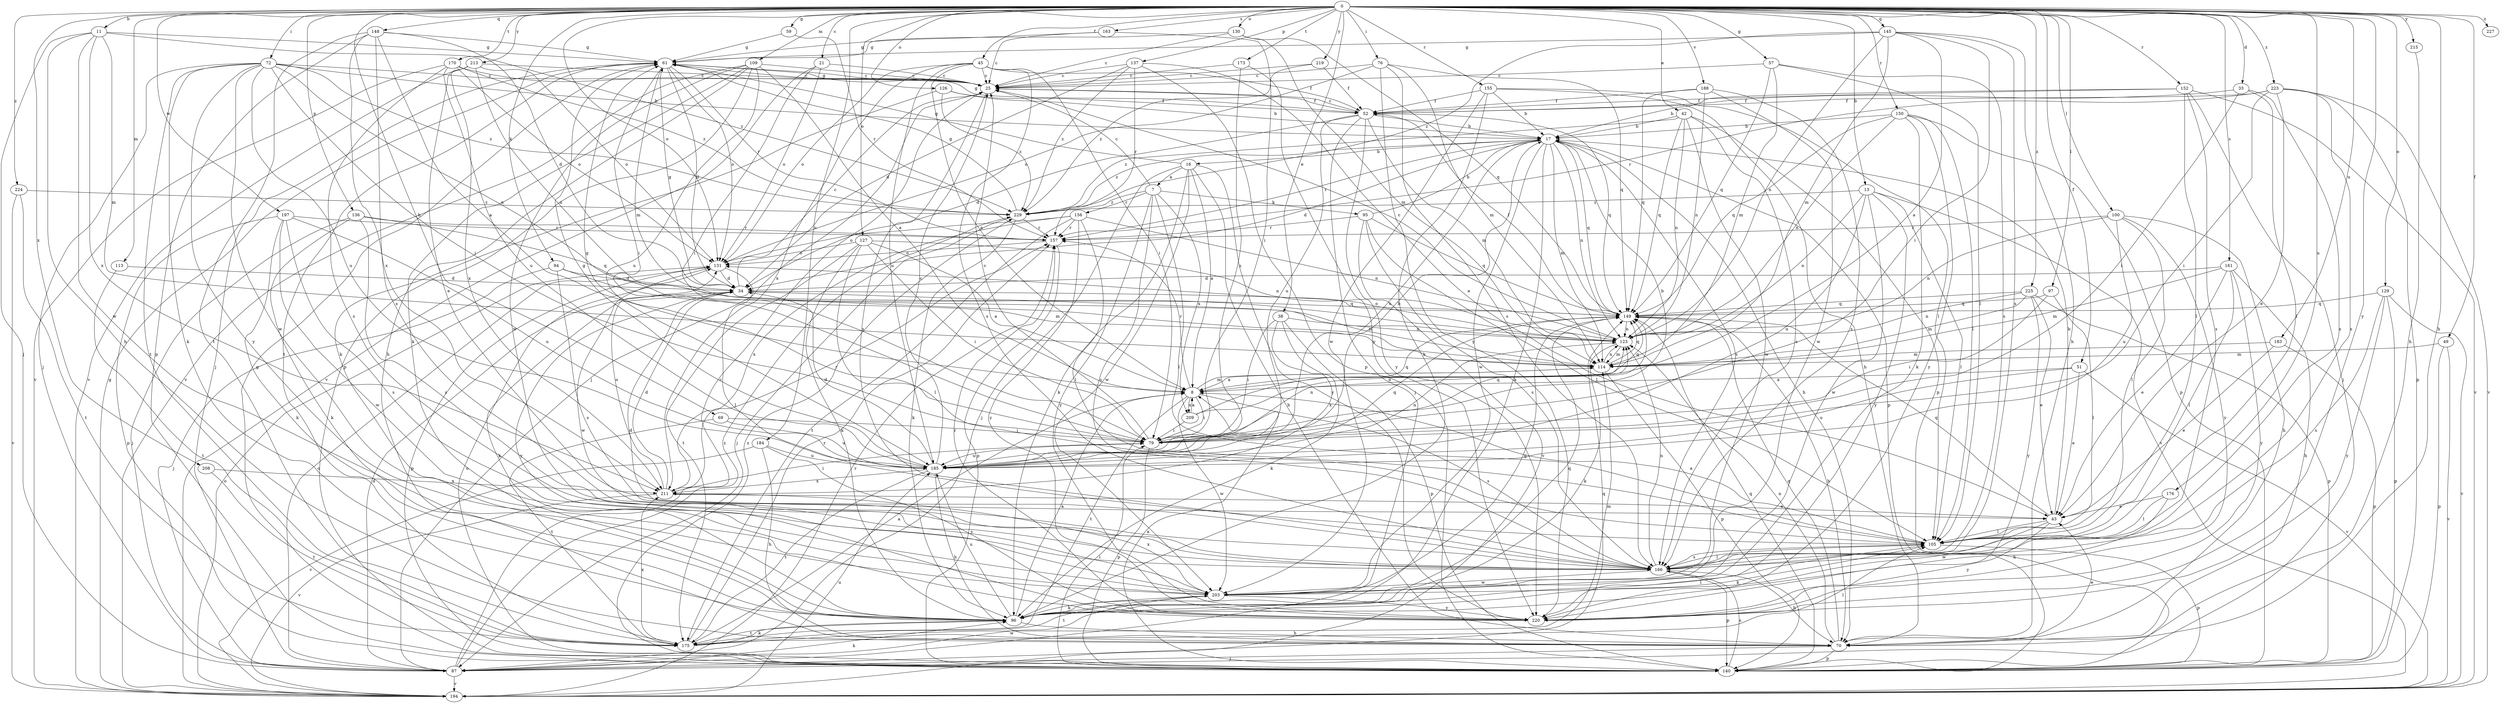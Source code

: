 strict digraph  {
0;
7;
8;
11;
13;
16;
17;
21;
25;
33;
34;
38;
42;
43;
45;
49;
51;
52;
57;
59;
61;
69;
70;
72;
76;
79;
87;
94;
95;
96;
97;
100;
105;
109;
113;
114;
123;
126;
127;
129;
130;
131;
136;
137;
140;
145;
148;
149;
150;
152;
155;
156;
157;
161;
163;
166;
170;
173;
175;
176;
183;
184;
185;
188;
194;
197;
203;
208;
209;
211;
213;
215;
219;
220;
223;
224;
225;
227;
229;
0 -> 11  [label=b];
0 -> 13  [label=b];
0 -> 21  [label=c];
0 -> 33  [label=d];
0 -> 38  [label=e];
0 -> 42  [label=e];
0 -> 45  [label=f];
0 -> 49  [label=f];
0 -> 51  [label=f];
0 -> 57  [label=g];
0 -> 59  [label=g];
0 -> 69  [label=h];
0 -> 70  [label=h];
0 -> 72  [label=i];
0 -> 76  [label=i];
0 -> 94  [label=k];
0 -> 97  [label=l];
0 -> 100  [label=l];
0 -> 109  [label=m];
0 -> 113  [label=m];
0 -> 126  [label=o];
0 -> 127  [label=o];
0 -> 129  [label=o];
0 -> 130  [label=o];
0 -> 131  [label=o];
0 -> 136  [label=p];
0 -> 137  [label=p];
0 -> 145  [label=q];
0 -> 148  [label=q];
0 -> 150  [label=r];
0 -> 152  [label=r];
0 -> 155  [label=r];
0 -> 161  [label=s];
0 -> 163  [label=s];
0 -> 170  [label=t];
0 -> 173  [label=t];
0 -> 176  [label=u];
0 -> 183  [label=u];
0 -> 184  [label=u];
0 -> 188  [label=v];
0 -> 197  [label=w];
0 -> 208  [label=x];
0 -> 213  [label=y];
0 -> 215  [label=y];
0 -> 219  [label=y];
0 -> 220  [label=y];
0 -> 223  [label=z];
0 -> 224  [label=z];
0 -> 225  [label=z];
0 -> 227  [label=z];
7 -> 25  [label=c];
7 -> 95  [label=k];
7 -> 105  [label=l];
7 -> 156  [label=r];
7 -> 166  [label=s];
7 -> 209  [label=x];
7 -> 220  [label=y];
7 -> 229  [label=z];
8 -> 79  [label=i];
8 -> 114  [label=m];
8 -> 149  [label=q];
8 -> 157  [label=r];
8 -> 166  [label=s];
8 -> 175  [label=t];
8 -> 203  [label=w];
8 -> 209  [label=x];
11 -> 61  [label=g];
11 -> 70  [label=h];
11 -> 87  [label=j];
11 -> 114  [label=m];
11 -> 203  [label=w];
11 -> 211  [label=x];
11 -> 229  [label=z];
13 -> 105  [label=l];
13 -> 123  [label=n];
13 -> 185  [label=u];
13 -> 194  [label=v];
13 -> 203  [label=w];
13 -> 220  [label=y];
13 -> 229  [label=z];
16 -> 7  [label=a];
16 -> 8  [label=a];
16 -> 61  [label=g];
16 -> 70  [label=h];
16 -> 87  [label=j];
16 -> 96  [label=k];
16 -> 203  [label=w];
16 -> 220  [label=y];
17 -> 16  [label=b];
17 -> 34  [label=d];
17 -> 70  [label=h];
17 -> 96  [label=k];
17 -> 114  [label=m];
17 -> 123  [label=n];
17 -> 140  [label=p];
17 -> 149  [label=q];
17 -> 157  [label=r];
17 -> 166  [label=s];
17 -> 185  [label=u];
17 -> 203  [label=w];
17 -> 229  [label=z];
21 -> 25  [label=c];
21 -> 79  [label=i];
21 -> 131  [label=o];
21 -> 194  [label=v];
25 -> 52  [label=f];
25 -> 61  [label=g];
25 -> 87  [label=j];
25 -> 166  [label=s];
33 -> 52  [label=f];
33 -> 79  [label=i];
33 -> 105  [label=l];
33 -> 166  [label=s];
34 -> 25  [label=c];
34 -> 61  [label=g];
34 -> 96  [label=k];
34 -> 114  [label=m];
34 -> 149  [label=q];
34 -> 220  [label=y];
38 -> 79  [label=i];
38 -> 96  [label=k];
38 -> 123  [label=n];
38 -> 140  [label=p];
38 -> 211  [label=x];
42 -> 17  [label=b];
42 -> 123  [label=n];
42 -> 140  [label=p];
42 -> 149  [label=q];
42 -> 166  [label=s];
42 -> 203  [label=w];
42 -> 229  [label=z];
43 -> 17  [label=b];
43 -> 105  [label=l];
43 -> 149  [label=q];
43 -> 203  [label=w];
43 -> 220  [label=y];
45 -> 8  [label=a];
45 -> 25  [label=c];
45 -> 52  [label=f];
45 -> 79  [label=i];
45 -> 131  [label=o];
45 -> 166  [label=s];
45 -> 185  [label=u];
45 -> 211  [label=x];
49 -> 114  [label=m];
49 -> 140  [label=p];
49 -> 194  [label=v];
51 -> 8  [label=a];
51 -> 43  [label=e];
51 -> 185  [label=u];
51 -> 194  [label=v];
52 -> 17  [label=b];
52 -> 25  [label=c];
52 -> 34  [label=d];
52 -> 61  [label=g];
52 -> 87  [label=j];
52 -> 114  [label=m];
52 -> 149  [label=q];
52 -> 185  [label=u];
52 -> 220  [label=y];
57 -> 25  [label=c];
57 -> 105  [label=l];
57 -> 114  [label=m];
57 -> 149  [label=q];
57 -> 166  [label=s];
59 -> 61  [label=g];
59 -> 157  [label=r];
61 -> 25  [label=c];
61 -> 34  [label=d];
61 -> 79  [label=i];
61 -> 87  [label=j];
61 -> 114  [label=m];
61 -> 131  [label=o];
61 -> 157  [label=r];
61 -> 175  [label=t];
69 -> 79  [label=i];
69 -> 175  [label=t];
69 -> 185  [label=u];
70 -> 43  [label=e];
70 -> 87  [label=j];
70 -> 123  [label=n];
70 -> 140  [label=p];
70 -> 149  [label=q];
72 -> 17  [label=b];
72 -> 25  [label=c];
72 -> 79  [label=i];
72 -> 87  [label=j];
72 -> 96  [label=k];
72 -> 123  [label=n];
72 -> 175  [label=t];
72 -> 185  [label=u];
72 -> 203  [label=w];
72 -> 220  [label=y];
72 -> 229  [label=z];
76 -> 25  [label=c];
76 -> 114  [label=m];
76 -> 131  [label=o];
76 -> 149  [label=q];
76 -> 166  [label=s];
76 -> 220  [label=y];
79 -> 17  [label=b];
79 -> 25  [label=c];
79 -> 61  [label=g];
79 -> 123  [label=n];
79 -> 140  [label=p];
79 -> 149  [label=q];
79 -> 185  [label=u];
87 -> 25  [label=c];
87 -> 34  [label=d];
87 -> 96  [label=k];
87 -> 131  [label=o];
87 -> 149  [label=q];
87 -> 194  [label=v];
87 -> 203  [label=w];
87 -> 229  [label=z];
94 -> 34  [label=d];
94 -> 87  [label=j];
94 -> 114  [label=m];
94 -> 166  [label=s];
95 -> 17  [label=b];
95 -> 105  [label=l];
95 -> 149  [label=q];
95 -> 157  [label=r];
95 -> 166  [label=s];
95 -> 194  [label=v];
96 -> 8  [label=a];
96 -> 70  [label=h];
96 -> 105  [label=l];
96 -> 149  [label=q];
96 -> 175  [label=t];
96 -> 185  [label=u];
97 -> 79  [label=i];
97 -> 105  [label=l];
97 -> 149  [label=q];
100 -> 70  [label=h];
100 -> 105  [label=l];
100 -> 123  [label=n];
100 -> 157  [label=r];
100 -> 185  [label=u];
100 -> 220  [label=y];
105 -> 8  [label=a];
105 -> 96  [label=k];
105 -> 140  [label=p];
105 -> 166  [label=s];
109 -> 8  [label=a];
109 -> 25  [label=c];
109 -> 70  [label=h];
109 -> 96  [label=k];
109 -> 140  [label=p];
109 -> 185  [label=u];
109 -> 194  [label=v];
109 -> 203  [label=w];
113 -> 34  [label=d];
113 -> 175  [label=t];
114 -> 8  [label=a];
114 -> 123  [label=n];
114 -> 140  [label=p];
114 -> 149  [label=q];
123 -> 25  [label=c];
123 -> 96  [label=k];
123 -> 114  [label=m];
123 -> 131  [label=o];
126 -> 17  [label=b];
126 -> 52  [label=f];
126 -> 96  [label=k];
126 -> 229  [label=z];
127 -> 8  [label=a];
127 -> 79  [label=i];
127 -> 96  [label=k];
127 -> 105  [label=l];
127 -> 123  [label=n];
127 -> 131  [label=o];
127 -> 175  [label=t];
129 -> 140  [label=p];
129 -> 149  [label=q];
129 -> 166  [label=s];
129 -> 194  [label=v];
129 -> 220  [label=y];
130 -> 25  [label=c];
130 -> 61  [label=g];
130 -> 114  [label=m];
130 -> 149  [label=q];
131 -> 34  [label=d];
131 -> 105  [label=l];
131 -> 140  [label=p];
131 -> 203  [label=w];
136 -> 87  [label=j];
136 -> 96  [label=k];
136 -> 149  [label=q];
136 -> 157  [label=r];
136 -> 166  [label=s];
137 -> 25  [label=c];
137 -> 34  [label=d];
137 -> 43  [label=e];
137 -> 140  [label=p];
137 -> 157  [label=r];
137 -> 229  [label=z];
140 -> 8  [label=a];
140 -> 61  [label=g];
140 -> 79  [label=i];
140 -> 131  [label=o];
140 -> 149  [label=q];
140 -> 166  [label=s];
140 -> 229  [label=z];
145 -> 8  [label=a];
145 -> 61  [label=g];
145 -> 70  [label=h];
145 -> 79  [label=i];
145 -> 114  [label=m];
145 -> 123  [label=n];
145 -> 166  [label=s];
145 -> 229  [label=z];
148 -> 8  [label=a];
148 -> 34  [label=d];
148 -> 61  [label=g];
148 -> 140  [label=p];
148 -> 166  [label=s];
148 -> 175  [label=t];
148 -> 211  [label=x];
149 -> 52  [label=f];
149 -> 70  [label=h];
149 -> 123  [label=n];
150 -> 17  [label=b];
150 -> 96  [label=k];
150 -> 105  [label=l];
150 -> 123  [label=n];
150 -> 140  [label=p];
150 -> 149  [label=q];
150 -> 220  [label=y];
152 -> 17  [label=b];
152 -> 52  [label=f];
152 -> 87  [label=j];
152 -> 105  [label=l];
152 -> 166  [label=s];
152 -> 194  [label=v];
155 -> 17  [label=b];
155 -> 52  [label=f];
155 -> 70  [label=h];
155 -> 96  [label=k];
155 -> 105  [label=l];
155 -> 203  [label=w];
156 -> 105  [label=l];
156 -> 123  [label=n];
156 -> 131  [label=o];
156 -> 157  [label=r];
156 -> 175  [label=t];
156 -> 211  [label=x];
156 -> 220  [label=y];
157 -> 131  [label=o];
157 -> 140  [label=p];
161 -> 34  [label=d];
161 -> 43  [label=e];
161 -> 70  [label=h];
161 -> 105  [label=l];
161 -> 114  [label=m];
161 -> 220  [label=y];
163 -> 25  [label=c];
163 -> 61  [label=g];
163 -> 79  [label=i];
166 -> 34  [label=d];
166 -> 70  [label=h];
166 -> 105  [label=l];
166 -> 123  [label=n];
166 -> 140  [label=p];
166 -> 203  [label=w];
170 -> 25  [label=c];
170 -> 131  [label=o];
170 -> 166  [label=s];
170 -> 185  [label=u];
170 -> 194  [label=v];
170 -> 229  [label=z];
173 -> 25  [label=c];
173 -> 185  [label=u];
173 -> 220  [label=y];
175 -> 8  [label=a];
175 -> 96  [label=k];
175 -> 105  [label=l];
175 -> 114  [label=m];
175 -> 157  [label=r];
175 -> 211  [label=x];
176 -> 43  [label=e];
176 -> 96  [label=k];
176 -> 105  [label=l];
183 -> 43  [label=e];
183 -> 114  [label=m];
183 -> 140  [label=p];
184 -> 70  [label=h];
184 -> 185  [label=u];
184 -> 194  [label=v];
184 -> 220  [label=y];
185 -> 17  [label=b];
185 -> 25  [label=c];
185 -> 34  [label=d];
185 -> 61  [label=g];
185 -> 70  [label=h];
185 -> 123  [label=n];
185 -> 149  [label=q];
185 -> 175  [label=t];
185 -> 211  [label=x];
188 -> 52  [label=f];
188 -> 123  [label=n];
188 -> 149  [label=q];
188 -> 166  [label=s];
188 -> 203  [label=w];
194 -> 61  [label=g];
194 -> 131  [label=o];
194 -> 157  [label=r];
194 -> 185  [label=u];
197 -> 96  [label=k];
197 -> 140  [label=p];
197 -> 157  [label=r];
197 -> 166  [label=s];
197 -> 185  [label=u];
197 -> 203  [label=w];
203 -> 96  [label=k];
203 -> 149  [label=q];
203 -> 175  [label=t];
203 -> 211  [label=x];
203 -> 220  [label=y];
208 -> 175  [label=t];
208 -> 211  [label=x];
209 -> 8  [label=a];
209 -> 79  [label=i];
209 -> 123  [label=n];
209 -> 149  [label=q];
211 -> 34  [label=d];
211 -> 43  [label=e];
211 -> 79  [label=i];
211 -> 131  [label=o];
211 -> 157  [label=r];
211 -> 194  [label=v];
213 -> 25  [label=c];
213 -> 43  [label=e];
213 -> 123  [label=n];
213 -> 131  [label=o];
213 -> 194  [label=v];
213 -> 211  [label=x];
215 -> 70  [label=h];
219 -> 25  [label=c];
219 -> 52  [label=f];
219 -> 229  [label=z];
220 -> 157  [label=r];
223 -> 43  [label=e];
223 -> 52  [label=f];
223 -> 79  [label=i];
223 -> 140  [label=p];
223 -> 157  [label=r];
223 -> 166  [label=s];
223 -> 194  [label=v];
224 -> 175  [label=t];
224 -> 194  [label=v];
224 -> 229  [label=z];
225 -> 43  [label=e];
225 -> 114  [label=m];
225 -> 123  [label=n];
225 -> 140  [label=p];
225 -> 149  [label=q];
225 -> 220  [label=y];
229 -> 61  [label=g];
229 -> 87  [label=j];
229 -> 96  [label=k];
229 -> 157  [label=r];
}
